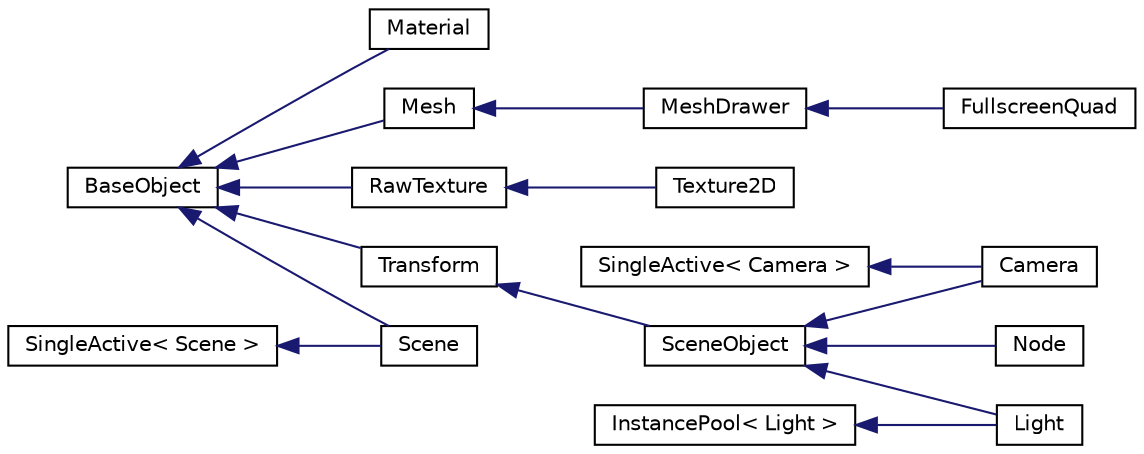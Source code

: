digraph "Graphical Class Hierarchy"
{
 // INTERACTIVE_SVG=YES
 // LATEX_PDF_SIZE
  edge [fontname="Helvetica",fontsize="10",labelfontname="Helvetica",labelfontsize="10"];
  node [fontname="Helvetica",fontsize="10",shape=record];
  rankdir="LR";
  Node77 [label="BaseObject",height=0.2,width=0.4,color="black", fillcolor="white", style="filled",URL="$class_base_object.html",tooltip=" "];
  Node77 -> Node78 [dir="back",color="midnightblue",fontsize="10",style="solid",fontname="Helvetica"];
  Node78 [label="Material",height=0.2,width=0.4,color="black", fillcolor="white", style="filled",URL="$class_material.html",tooltip="Contains parameters that describe a material properties. Its usually bound to a Mesh for rendering."];
  Node77 -> Node79 [dir="back",color="midnightblue",fontsize="10",style="solid",fontname="Helvetica"];
  Node79 [label="Mesh",height=0.2,width=0.4,color="black", fillcolor="white", style="filled",URL="$class_mesh.html",tooltip="Mesh base class, contains the mesh data"];
  Node79 -> Node80 [dir="back",color="midnightblue",fontsize="10",style="solid",fontname="Helvetica"];
  Node80 [label="MeshDrawer",height=0.2,width=0.4,color="black", fillcolor="white", style="filled",URL="$class_mesh_drawer.html",tooltip="Mesh drawer class contains the neccesary buffers to draw the associated mesh data"];
  Node80 -> Node81 [dir="back",color="midnightblue",fontsize="10",style="solid",fontname="Helvetica"];
  Node81 [label="FullscreenQuad",height=0.2,width=0.4,color="black", fillcolor="white", style="filled",URL="$class_fullscreen_quad.html",tooltip=" "];
  Node77 -> Node82 [dir="back",color="midnightblue",fontsize="10",style="solid",fontname="Helvetica"];
  Node82 [label="RawTexture",height=0.2,width=0.4,color="black", fillcolor="white", style="filled",URL="$class_raw_texture.html",tooltip=" "];
  Node82 -> Node83 [dir="back",color="midnightblue",fontsize="10",style="solid",fontname="Helvetica"];
  Node83 [label="Texture2D",height=0.2,width=0.4,color="black", fillcolor="white", style="filled",URL="$class_texture2_d.html",tooltip=" "];
  Node77 -> Node1 [dir="back",color="midnightblue",fontsize="10",style="solid",fontname="Helvetica"];
  Node1 [label="Scene",height=0.2,width=0.4,color="black", fillcolor="white", style="filled",URL="$class_scene.html",tooltip="Represents a scene composed of many cameras, meshes, lights, textures and materials...."];
  Node77 -> Node84 [dir="back",color="midnightblue",fontsize="10",style="solid",fontname="Helvetica"];
  Node84 [label="Transform",height=0.2,width=0.4,color="black", fillcolor="white", style="filled",URL="$class_transform.html",tooltip="Handles all transformation operations such as scaling, rotating and translating"];
  Node84 -> Node85 [dir="back",color="midnightblue",fontsize="10",style="solid",fontname="Helvetica"];
  Node85 [label="SceneObject",height=0.2,width=0.4,color="black", fillcolor="white", style="filled",URL="$class_scene_object.html",tooltip="Use for objects that residen within a scene"];
  Node85 -> Node24 [dir="back",color="midnightblue",fontsize="10",style="solid",fontname="Helvetica"];
  Node24 [label="Camera",height=0.2,width=0.4,color="black", fillcolor="white", style="filled",URL="$class_camera.html",tooltip="Holds parameters and settings for scene cameras. Viewing parameters and projection setup for the came..."];
  Node85 -> Node62 [dir="back",color="midnightblue",fontsize="10",style="solid",fontname="Helvetica"];
  Node62 [label="Light",height=0.2,width=0.4,color="black", fillcolor="white", style="filled",URL="$class_light.html",tooltip="Holds the parameters that describe a scene light source. Supports for three different types of light ..."];
  Node85 -> Node86 [dir="back",color="midnightblue",fontsize="10",style="solid",fontname="Helvetica"];
  Node86 [label="Node",height=0.2,width=0.4,color="black", fillcolor="white", style="filled",URL="$class_node.html",tooltip="Describes a node in scene. A node can contain an undefined number of meshes and subnodes."];
  Node61 [label="InstancePool\< Light \>",height=0.2,width=0.4,color="black", fillcolor="white", style="filled",URL="$class_instance_pool.html",tooltip=" "];
  Node61 -> Node62 [dir="back",color="midnightblue",fontsize="10",style="solid",fontname="Helvetica"];
  Node23 [label="SingleActive\< Camera \>",height=0.2,width=0.4,color="black", fillcolor="white", style="filled",URL="$class_single_active.html",tooltip=" "];
  Node23 -> Node24 [dir="back",color="midnightblue",fontsize="10",style="solid",fontname="Helvetica"];
  Node0 [label="SingleActive\< Scene \>",height=0.2,width=0.4,color="black", fillcolor="white", style="filled",URL="$class_single_active.html",tooltip=" "];
  Node0 -> Node1 [dir="back",color="midnightblue",fontsize="10",style="solid",fontname="Helvetica"];
}
